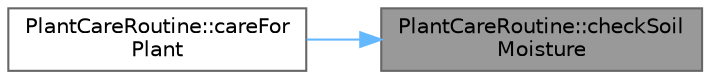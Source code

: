 digraph "PlantCareRoutine::checkSoilMoisture"
{
 // INTERACTIVE_SVG=YES
 // LATEX_PDF_SIZE
  bgcolor="transparent";
  edge [fontname=Helvetica,fontsize=10,labelfontname=Helvetica,labelfontsize=10];
  node [fontname=Helvetica,fontsize=10,shape=box,height=0.2,width=0.4];
  rankdir="RL";
  Node1 [id="Node000001",label="PlantCareRoutine::checkSoil\lMoisture",height=0.2,width=0.4,color="gray40", fillcolor="grey60", style="filled", fontcolor="black",tooltip="Pure virtual method to check soil moisture."];
  Node1 -> Node2 [id="edge1_Node000001_Node000002",dir="back",color="steelblue1",style="solid",tooltip=" "];
  Node2 [id="Node000002",label="PlantCareRoutine::careFor\lPlant",height=0.2,width=0.4,color="grey40", fillcolor="white", style="filled",URL="$class_plant_care_routine.html#afbc27332b13ce65dab9c55335f67ee35",tooltip="Template method defining the plant care algorithm."];
}
